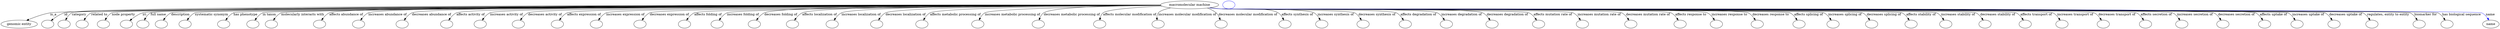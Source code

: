 digraph {
	graph [bb="0,0,8832.2,122"];
	node [label="\N"];
	"macromolecular machine"	 [height=0.5,
		label="macromolecular machine",
		pos="4243.9,104",
		width=2.7701];
	"genomic entity"	 [height=0.5,
		pos="62.909,18",
		width=1.7475];
	"macromolecular machine" -> "genomic entity"	 [label=is_a,
		lp="207.18,61",
		pos="e,94.646,33.617 4144,103.59 3530.4,101.04 295.4,86.716 195.36,68 163.65,62.069 129.65,49.079 104.03,37.826"];
	id	 [color=black,
		height=0.5,
		label="",
		pos="170.91,18",
		width=0.75];
	"macromolecular machine" -> id	 [color=black,
		label=id,
		lp="258.35,61",
		pos="e,187.92,32.364 4143.9,103.84 3534.8,102.76 348.37,95.782 252.02,68 231.69,62.138 211.43,49.654 196.24,38.627",
		style=solid];
	category	 [color=black,
		height=0.5,
		label="",
		pos="242.91,18",
		width=0.75];
	"macromolecular machine" -> category	 [color=black,
		label=category,
		lp="309.01,61",
		pos="e,252.06,35.323 4143.8,103.66 3532.7,101.52 329.68,89.266 284.72,68 273.75,62.815 264.64,53.206 257.75,43.787",
		style=solid];
	"related to"	 [color=black,
		height=0.5,
		label="",
		pos="314.91,18",
		width=0.75];
	"macromolecular machine" -> "related to"	 [color=black,
		label="related to",
		lp="380.14,61",
		pos="e,323.01,35.284 4144.1,103.67 3539.9,101.59 397.16,89.759 353.44,68 343.03,62.82 334.63,53.346 328.36,44.027",
		style=solid];
	"node property"	 [color=black,
		height=0.5,
		label="",
		pos="387.91,18",
		width=0.75];
	"macromolecular machine" -> "node property"	 [color=black,
		label="node property",
		lp="465.98,61",
		pos="e,396.12,35.288 4144,103.65 3546.5,101.47 469.66,89.241 426.77,68 416.31,62.824 407.85,53.351 401.52,44.031",
		style=solid];
	iri	 [color=black,
		height=0.5,
		label="",
		pos="459.91,18",
		width=0.75];
	"macromolecular machine" -> iri	 [color=black,
		label=iri,
		lp="545.13,61",
		pos="e,476.31,32.354 4144.1,103.78 3561.8,102.44 627.35,94.355 538.47,68 518.64,62.122 499.02,49.637 484.34,38.614",
		style=solid];
	"full name"	 [color=black,
		height=0.5,
		label="",
		pos="531.91,18",
		width=0.75];
	"macromolecular machine" -> "full name"	 [color=black,
		label="full name",
		lp="598.54,61",
		pos="e,540.4,35.297 4144,103.6 3560.2,101.22 612.93,88.173 571.65,68 560.97,62.782 552.27,53.168 545.76,43.754",
		style=solid];
	description	 [color=black,
		height=0.5,
		label="",
		pos="603.91,18",
		width=0.75];
	"macromolecular machine" -> description	 [color=black,
		label=description,
		lp="678.01,61",
		pos="e,613.38,35.329 4143.8,103.56 3566.4,100.95 687.44,87.002 646.7,68 635.6,62.823 626.3,53.215 619.23,43.795",
		style=solid];
	"systematic synonym"	 [color=black,
		height=0.5,
		label="",
		pos="685.91,18",
		width=0.75];
	"macromolecular machine" -> "systematic synonym"	 [color=black,
		label="systematic synonym",
		lp="789.88,61",
		pos="e,696.07,34.865 4143.8,103.51 3574.9,100.67 772.02,85.802 731.97,68 720.13,62.734 709.97,52.784 702.23,43.138",
		style=solid];
	"has phenotype"	 [color=black,
		height=0.5,
		label="",
		pos="822.91,18",
		width=0.75];
	"macromolecular machine" -> "has phenotype"	 [color=black,
		label="has phenotype",
		lp="909.15,61",
		pos="e,832.9,34.858 4144.1,103.48 3589.2,100.49 906.78,85.195 868.43,68 856.66,62.726 846.62,52.774 838.98,43.129",
		style=solid];
	"in taxon"	 [color=black,
		height=0.5,
		label="",
		pos="923.91,18",
		width=0.75];
	"macromolecular machine" -> "in taxon"	 [color=black,
		label="in taxon",
		lp="995.66,61",
		pos="e,934.81,34.882 4144,103.95 3603.2,103.57 1047.1,100.07 972.42,68 960.09,62.704 949.34,52.608 941.11,42.867",
		style=solid];
	"molecularly interacts with"	 [color=black,
		height=0.5,
		label="",
		pos="995.91,18",
		width=0.75];
	"macromolecular machine" -> "molecularly interacts with"	 [color=black,
		label="molecularly interacts with",
		lp="1113,61",
		pos="e,1005.7,35.334 4143.9,103.43 3605.8,100.28 1075.9,84.62 1039.7,68 1028.4,62.776 1018.8,53.026 1011.5,43.513",
		style=solid];
	"affects abundance of"	 [color=black,
		height=0.5,
		label="",
		pos="1162.9,18",
		width=0.75];
	"macromolecular machine" -> "affects abundance of"	 [color=black,
		label="affects abundance of",
		lp="1267.7,61",
		pos="e,1173.2,34.86 4144.1,103.89 3627.5,103.2 1277.9,98.395 1209.3,68 1197.4,62.729 1187.2,52.778 1179.4,43.133",
		style=solid];
	"increases abundance of"	 [color=black,
		height=0.5,
		label="",
		pos="1301.9,18",
		width=0.75];
	"macromolecular machine" -> "increases abundance of"	 [color=black,
		label="increases abundance of",
		lp="1413.8,61",
		pos="e,1312.1,34.856 4144.2,103.84 3642.2,102.88 1413.3,97.022 1348.1,68 1336.2,62.723 1326,52.771 1318.3,43.127",
		style=solid];
	"decreases abundance of"	 [color=black,
		height=0.5,
		label="",
		pos="1454.9,18",
		width=0.75];
	"macromolecular machine" -> "decreases abundance of"	 [color=black,
		label="decreases abundance of",
		lp="1567,61",
		pos="e,1465,34.85 4143.9,103.77 3657.7,102.51 1562.2,95.516 1500.8,68 1489,62.715 1478.8,52.762 1471.1,43.119",
		style=solid];
	"affects activity of"	 [color=black,
		height=0.5,
		label="",
		pos="1609.9,18",
		width=0.75];
	"macromolecular machine" -> "affects activity of"	 [color=black,
		label="affects activity of",
		lp="1705.8,61",
		pos="e,1620.1,34.85 4144.2,103.68 3675.6,102.06 1714,93.742 1656.2,68 1644.3,62.715 1634.1,52.762 1626.3,43.119",
		style=solid];
	"increases activity of"	 [color=black,
		height=0.5,
		label="",
		pos="1730.9,18",
		width=0.75];
	"macromolecular machine" -> "increases activity of"	 [color=black,
		label="increases activity of",
		lp="1833.9,61",
		pos="e,1741.1,34.845 4143.9,103.62 3688.7,101.73 1831.8,92.544 1777,68 1765.1,62.709 1755,52.755 1747.2,43.113",
		style=solid];
	"decreases activity of"	 [color=black,
		height=0.5,
		label="",
		pos="1865.9,18",
		width=0.75];
	"macromolecular machine" -> "decreases activity of"	 [color=black,
		label="decreases activity of",
		lp="1969,61",
		pos="e,1876,34.838 4143.9,103.53 3704.4,101.34 1963.2,91.22 1911.6,68 1899.9,62.7 1889.8,52.745 1882.1,43.104",
		style=solid];
	"affects expression of"	 [color=black,
		height=0.5,
		label="",
		pos="2002.9,18",
		width=0.75];
	"macromolecular machine" -> "affects expression of"	 [color=black,
		label="affects expression of",
		lp="2106.7,61",
		pos="e,2012.9,34.831 4144.1,103.44 3721.3,100.93 2096.6,89.87 2048.3,68 2036.6,62.691 2026.6,52.734 2018.9,43.095",
		style=solid];
	"increases expression of"	 [color=black,
		height=0.5,
		label="",
		pos="2141.9,18",
		width=0.75];
	"macromolecular machine" -> "increases expression of"	 [color=black,
		label="increases expression of",
		lp="2252.8,61",
		pos="e,2151.8,34.824 4144,103.33 3738.2,100.46 2232.1,88.464 2187.1,68 2175.4,62.681 2165.4,52.723 2157.8,43.086",
		style=solid];
	"decreases expression of"	 [color=black,
		height=0.5,
		label="",
		pos="2294.9,18",
		width=0.75];
	"macromolecular machine" -> "decreases expression of"	 [color=black,
		label="decreases expression of",
		lp="2406,61",
		pos="e,2304.7,34.815 4144,103.19 3757.6,99.91 2381.1,86.926 2339.7,68 2328.1,62.669 2318.2,52.71 2310.7,43.074",
		style=solid];
	"affects folding of"	 [color=black,
		height=0.5,
		label="",
		pos="2449.9,18",
		width=0.75];
	"macromolecular machine" -> "affects folding of"	 [color=black,
		label="affects folding of",
		lp="2543,61",
		pos="e,2459.7,34.807 4144.1,103.02 3778.6,99.277 2532.4,85.288 2494.7,68 2483.1,62.66 2473.2,52.699 2465.7,43.065",
		style=solid];
	"increases folding of"	 [color=black,
		height=0.5,
		label="",
		pos="2568.9,18",
		width=0.75];
	"macromolecular machine" -> "increases folding of"	 [color=black,
		label="increases folding of",
		lp="2669.1,61",
		pos="e,2578.6,34.798 4144.3,102.87 3795.6,98.768 2648.4,84.087 2613.5,68 2601.9,62.648 2592,52.686 2584.6,43.054",
		style=solid];
	"decreases folding of"	 [color=black,
		height=0.5,
		label="",
		pos="2701.9,18",
		width=0.75];
	"macromolecular machine" -> "decreases folding of"	 [color=black,
		label="decreases folding of",
		lp="2803.3,61",
		pos="e,2711.9,35.281 4144.1,103.79 3819.4,102.81 2809.5,97.411 2746.2,68 2734.8,62.709 2725.1,52.948 2717.7,43.446",
		style=solid];
	"affects localization of"	 [color=black,
		height=0.5,
		label="",
		pos="2837.9,18",
		width=0.75];
	"macromolecular machine" -> "affects localization of"	 [color=black,
		label="affects localization of",
		lp="2941.4,61",
		pos="e,2847.5,35.258 4144.1,103.57 3839.3,101.98 2937.7,94.987 2880.9,68 2869.8,62.734 2860.5,53.112 2853.4,43.706",
		style=solid];
	"increases localization of"	 [color=black,
		height=0.5,
		label="",
		pos="2981.9,18",
		width=0.75];
	"macromolecular machine" -> "increases localization of"	 [color=black,
		label="increases localization of",
		lp="3091.5,61",
		pos="e,2991.1,35.233 4144.2,103.28 3861.8,100.95 3073.6,92.305 3023.6,68 3012.7,62.702 3003.7,53.075 2996.8,43.673",
		style=solid];
	"decreases localization of"	 [color=black,
		height=0.5,
		label="",
		pos="3139.9,18",
		width=0.75];
	"macromolecular machine" -> "decreases localization of"	 [color=black,
		label="decreases localization of",
		lp="3249.7,61",
		pos="e,3148.7,35.201 4144.3,102.86 3888.1,99.64 3223,89.265 3180.3,68 3169.6,62.663 3160.8,53.029 3154.1,43.633",
		style=solid];
	"affects metabolic processing of"	 [color=black,
		height=0.5,
		label="",
		pos="3300.9,18",
		width=0.75];
	"macromolecular machine" -> "affects metabolic processing of"	 [color=black,
		label="affects metabolic processing of",
		lp="3426.1,61",
		pos="e,3309.1,35.641 4144.3,102.32 3916.4,98.17 3373.8,86.407 3338.6,68 3328.5,62.727 3320.4,53.419 3314.3,44.251",
		style=solid];
	"increases metabolic processing of"	 [color=black,
		height=0.5,
		label="",
		pos="3497.9,18",
		width=0.75];
	"macromolecular machine" -> "increases metabolic processing of"	 [color=black,
		label="increases metabolic processing of",
		lp="3625.2,61",
		pos="e,3504.4,35.532 4145,101.38 3955.3,96.031 3556.5,83.065 3530.4,68 3521.2,62.708 3514.2,53.647 3509,44.68",
		style=solid];
	"decreases metabolic processing of"	 [color=black,
		height=0.5,
		label="",
		pos="3709.9,18",
		width=0.75];
	"macromolecular machine" -> "decreases metabolic processing of"	 [color=black,
		label="decreases metabolic processing of",
		lp="3831.3,61",
		pos="e,3714.1,35.829 4144.5,102.2 4006,98.908 3768.2,90.086 3735,68 3727.1,62.676 3721.5,54.013 3717.7,45.381",
		style=solid];
	"affects molecular modification of"	 [color=black,
		height=0.5,
		label="",
		pos="3923.9,18",
		width=0.75];
	"macromolecular machine" -> "affects molecular modification of"	 [color=black,
		label="affects molecular modification of",
		lp="4032.9,61",
		pos="e,3924.6,36.415 4149.6,98.047 4066,91.943 3955,81.45 3938.9,68 3932.5,62.592 3928.8,54.534 3926.6,46.457",
		style=solid];
	"increases molecular modification of"	 [color=black,
		height=0.5,
		label="",
		pos="4132.9,18",
		width=0.75];
	"macromolecular machine" -> "increases molecular modification of"	 [color=black,
		label="increases molecular modification of",
		lp="4234,61",
		pos="e,4128.4,35.813 4180.7,90.078 4159.6,84.089 4140,76.505 4133.7,68 4129.1,61.755 4127.6,53.777 4127.6,46.036",
		style=solid];
	"decreases molecular modification of"	 [color=black,
		height=0.5,
		label="",
		pos="4355.9,18",
		width=0.75];
	"macromolecular machine" -> "decreases molecular modification of"	 [color=black,
		label="decreases molecular modification of",
		lp="4445.2,61",
		pos="e,4351.6,36.187 4300.7,89.02 4312.7,83.851 4324.6,77.006 4333.9,68 4340.2,61.908 4344.8,53.698 4348.2,45.693",
		style=solid];
	"affects synthesis of"	 [color=black,
		height=0.5,
		label="",
		pos="4581.9,18",
		width=0.75];
	"macromolecular machine" -> "affects synthesis of"	 [color=black,
		label="affects synthesis of",
		lp="4618.4,61",
		pos="e,4575.7,35.848 4315.6,91.393 4328,89.43 4340.8,87.545 4352.9,86 4396.7,80.397 4513.3,91.215 4550.9,68 4559.7,62.583 4566.4,53.665 \
4571.2,44.848",
		style=solid];
	"increases synthesis of"	 [color=black,
		height=0.5,
		label="",
		pos="4711.9,18",
		width=0.75];
	"macromolecular machine" -> "increases synthesis of"	 [color=black,
		label="increases synthesis of",
		lp="4752.6,61",
		pos="e,4704.3,35.555 4314.4,91.216 4327.2,89.225 4340.4,87.375 4352.9,86 4388.6,82.066 4644.4,85.271 4675.9,68 4685.6,62.68 4693.4,53.49 \
4699.1,44.427",
		style=solid];
	"decreases synthesis of"	 [color=black,
		height=0.5,
		label="",
		pos="4855.9,18",
		width=0.75];
	"macromolecular machine" -> "decreases synthesis of"	 [color=black,
		label="decreases synthesis of",
		lp="4896.7,61",
		pos="e,4847.6,35.165 4313.8,91.131 4326.8,89.123 4340.2,87.289 4352.9,86 4404.2,80.787 4771,91.531 4816.9,68 4827.3,62.673 4835.8,53.174 \
4842.1,43.876",
		style=solid];
	"affects degradation of"	 [color=black,
		height=0.5,
		label="",
		pos="5002.9,18",
		width=0.75];
	"macromolecular machine" -> "affects degradation of"	 [color=black,
		label="affects degradation of",
		lp="5041.8,61",
		pos="e,4994.3,35.215 4313.5,91.08 4326.6,89.063 4340.1,87.239 4352.9,86 4420.4,79.461 4902.2,98.272 4962.9,68 4973.6,62.68 4982.3,53.05 \
4988.9,43.651",
		style=solid];
	"increases degradation of"	 [color=black,
		height=0.5,
		label="",
		pos="5147.9,18",
		width=0.75];
	"macromolecular machine" -> "increases degradation of"	 [color=black,
		label="increases degradation of",
		lp="5192.9,61",
		pos="e,5139,35.25 4313.5,91.021 4326.6,89.009 4340.1,87.203 4352.9,86 4394.6,82.077 5069.3,86.373 5106.9,68 5117.7,62.724 5126.7,53.1 \
5133.4,43.695",
		style=solid];
	"decreases degradation of"	 [color=black,
		height=0.5,
		label="",
		pos="5306.9,18",
		width=0.75];
	"macromolecular machine" -> "decreases degradation of"	 [color=black,
		label="decreases degradation of",
		lp="5353.1,61",
		pos="e,5297.7,35.278 4313.2,91.023 4326.3,88.997 4340,87.185 4352.9,86 4403.4,81.36 5219.2,89.857 5264.9,68 5275.9,62.759 5285,53.141 \
5291.9,43.731",
		style=solid];
	"affects mutation rate of"	 [color=black,
		height=0.5,
		label="",
		pos="5467.9,18",
		width=0.75];
	"macromolecular machine" -> "affects mutation rate of"	 [color=black,
		label="affects mutation rate of",
		lp="5509.9,61",
		pos="e,5458.7,35.291 4313.2,90.992 4326.3,88.969 4340,87.166 4352.9,86 4412.3,80.629 5372.1,93.634 5425.9,68 5436.9,62.775 5446,53.16 \
5453,43.747",
		style=solid];
	"increases mutation rate of"	 [color=black,
		height=0.5,
		label="",
		pos="5620.9,18",
		width=0.75];
	"macromolecular machine" -> "increases mutation rate of"	 [color=black,
		label="increases mutation rate of",
		lp="5670,61",
		pos="e,5611.7,35.3 4313.2,90.97 4326.3,88.949 4340,87.153 4352.9,86 4420.8,79.934 5517.4,97.224 5578.9,68 5589.9,62.787 5599,53.174 5606,\
43.759",
		style=solid];
	"decreases mutation rate of"	 [color=black,
		height=0.5,
		label="",
		pos="5787.9,18",
		width=0.75];
	"macromolecular machine" -> "decreases mutation rate of"	 [color=black,
		label="decreases mutation rate of",
		lp="5838.2,61",
		pos="e,5778.7,35.308 4312.9,90.996 4326.1,88.959 4339.9,87.15 4352.9,86 4391.5,82.588 5710.9,84.571 5745.9,68 5756.9,62.796 5766,53.185 \
5773,43.769",
		style=solid];
	"affects response to"	 [color=black,
		height=0.5,
		label="",
		pos="5957.9,18",
		width=0.75];
	"macromolecular machine" -> "affects response to"	 [color=black,
		label="affects response to",
		lp="5986.9,61",
		pos="e,5948.7,35.314 4312.9,90.981 4326.1,88.946 4339.9,87.141 4352.9,86 4396.2,82.202 5876.7,86.566 5915.9,68 5926.9,62.804 5936,53.194 \
5943,43.776",
		style=solid];
	"increases response to"	 [color=black,
		height=0.5,
		label="",
		pos="6084.9,18",
		width=0.75];
	"macromolecular machine" -> "increases response to"	 [color=black,
		label="increases response to",
		lp="6121,61",
		pos="e,6075.7,35.318 4312.9,90.972 4326.1,88.937 4339.9,87.135 4352.9,86 4399.7,81.913 6000.5,88.056 6042.9,68 6053.9,62.809 6063,53.199 \
6070,43.781",
		style=solid];
	"decreases response to"	 [color=black,
		height=0.5,
		label="",
		pos="6225.9,18",
		width=0.75];
	"macromolecular machine" -> "decreases response to"	 [color=black,
		label="decreases response to",
		lp="6263.2,61",
		pos="e,6216.7,35.322 4312.9,90.964 4326.1,88.93 4339.9,87.13 4352.9,86 4403.6,81.593 6137.9,89.71 6183.9,68 6194.9,62.813 6204,53.205 \
6211,43.786",
		style=solid];
	"affects splicing of"	 [color=black,
		height=0.5,
		label="",
		pos="6369.9,18",
		width=0.75];
	"macromolecular machine" -> "affects splicing of"	 [color=black,
		label="affects splicing of",
		lp="6396.9,61",
		pos="e,6360.7,35.325 4312.9,90.956 4326.1,88.923 4339.9,87.125 4352.9,86 4407.6,81.266 6278.3,91.4 6327.9,68 6338.9,62.817 6348,53.209 \
6355,43.79",
		style=solid];
	"increases splicing of"	 [color=black,
		height=0.5,
		label="",
		pos="6492.9,18",
		width=0.75];
	"macromolecular machine" -> "increases splicing of"	 [color=black,
		label="increases splicing of",
		lp="6527.1,61",
		pos="e,6483.7,35.327 4312.9,90.95 4326.1,88.918 4339.9,87.122 4352.9,86 4411,80.987 6398.2,92.843 6450.9,68 6461.9,62.82 6471.1,53.213 \
6478,43.793",
		style=solid];
	"decreases splicing of"	 [color=black,
		height=0.5,
		label="",
		pos="6629.9,18",
		width=0.75];
	"macromolecular machine" -> "decreases splicing of"	 [color=black,
		label="decreases splicing of",
		lp="6665.2,61",
		pos="e,6620.7,35.33 4312.9,90.945 4326.1,88.913 4339.9,87.118 4352.9,86 4414.8,80.676 6531.7,94.45 6587.9,68 6598.9,62.823 6608.1,53.216 \
6615,43.796",
		style=solid];
	"affects stability of"	 [color=black,
		height=0.5,
		label="",
		pos="6769.9,18",
		width=0.75];
	"macromolecular machine" -> "affects stability of"	 [color=black,
		label="affects stability of",
		lp="6797.3,61",
		pos="e,6760.7,35.332 4312.9,90.94 4326.1,88.908 4339.9,87.115 4352.9,86 4418.6,80.358 6668.2,96.092 6727.9,68 6738.9,62.826 6748.1,53.219 \
6755,43.798",
		style=solid];
	"increases stability of"	 [color=black,
		height=0.5,
		label="",
		pos="6893.9,18",
		width=0.75];
	"macromolecular machine" -> "increases stability of"	 [color=black,
		label="increases stability of",
		lp="6928.4,61",
		pos="e,6884.7,35.334 4312.9,90.936 4326.1,88.905 4339.9,87.113 4352.9,86 4422.1,80.077 6789.1,97.547 6851.9,68 6862.9,62.828 6872.1,53.221 \
6879,43.801",
		style=solid];
	"decreases stability of"	 [color=black,
		height=0.5,
		label="",
		pos="7031.9,18",
		width=0.75];
	"macromolecular machine" -> "decreases stability of"	 [color=black,
		label="decreases stability of",
		lp="7067.6,61",
		pos="e,7022.7,35.335 4312.9,90.932 4326.1,88.901 4339.9,87.11 4352.9,86 4389.4,82.882 6956.8,83.583 6989.9,68 7000.9,62.83 7010.1,53.224 \
7017,43.803",
		style=solid];
	"affects transport of"	 [color=black,
		height=0.5,
		label="",
		pos="7171.9,18",
		width=0.75];
	"macromolecular machine" -> "affects transport of"	 [color=black,
		label="affects transport of",
		lp="7201.7,61",
		pos="e,7162.7,35.337 4312.9,90.928 4326.1,88.898 4339.9,87.108 4352.9,86 4391.3,82.723 7095,84.404 7129.9,68 7140.9,62.832 7150.1,53.226 \
7157,43.805",
		style=solid];
	"increases transport of"	 [color=black,
		height=0.5,
		label="",
		pos="7299.9,18",
		width=0.75];
	"macromolecular machine" -> "increases transport of"	 [color=black,
		label="increases transport of",
		lp="7336.8,61",
		pos="e,7290.7,35.338 4312.9,90.925 4326.1,88.895 4339.9,87.106 4352.9,86 4393.1,82.577 7221.4,85.155 7257.9,68 7268.9,62.833 7278.1,53.228 \
7285,43.806",
		style=solid];
	"decreases transport of"	 [color=black,
		height=0.5,
		label="",
		pos="7442.9,18",
		width=0.75];
	"macromolecular machine" -> "decreases transport of"	 [color=black,
		label="decreases transport of",
		lp="7480.9,61",
		pos="e,7433.7,35.339 4312.9,90.922 4326.1,88.892 4339.9,87.104 4352.9,86 4395.1,82.415 7362.6,85.994 7400.9,68 7411.9,62.835 7421.1,53.23 \
7428,43.808",
		style=solid];
	"affects secretion of"	 [color=black,
		height=0.5,
		label="",
		pos="7587.9,18",
		width=0.75];
	"macromolecular machine" -> "affects secretion of"	 [color=black,
		label="affects secretion of",
		lp="7618,61",
		pos="e,7578.7,35.34 4312.9,90.919 4326.1,88.89 4339.9,87.103 4352.9,86 4397.1,82.25 7505.8,86.845 7545.9,68 7556.9,62.836 7566.1,53.231 \
7573,43.809",
		style=solid];
	"increases secretion of"	 [color=black,
		height=0.5,
		label="",
		pos="7716.9,18",
		width=0.75];
	"macromolecular machine" -> "increases secretion of"	 [color=black,
		label="increases secretion of",
		lp="7754.2,61",
		pos="e,7707.7,35.341 4312.9,90.917 4326.1,88.888 4339.9,87.101 4352.9,86 4398.9,82.104 7633.1,87.602 7674.9,68 7685.9,62.838 7695.1,53.233 \
7702,43.81",
		style=solid];
	"decreases secretion of"	 [color=black,
		height=0.5,
		label="",
		pos="7859.9,18",
		width=0.75];
	"macromolecular machine" -> "decreases secretion of"	 [color=black,
		label="decreases secretion of",
		lp="7898.3,61",
		pos="e,7850.7,35.342 4312.9,90.915 4326.1,88.885 4339.9,87.1 4352.9,86 4400.9,81.942 7774.3,88.44 7817.9,68 7828.9,62.839 7838.1,53.234 \
7845,43.812",
		style=solid];
	"affects uptake of"	 [color=black,
		height=0.5,
		label="",
		pos="8005.9,18",
		width=0.75];
	"macromolecular machine" -> "affects uptake of"	 [color=black,
		label="affects uptake of",
		lp="8029.4,61",
		pos="e,7996.7,35.343 4312.9,90.913 4326.1,88.883 4339.9,87.098 4352.9,86 4402.9,81.776 7918.5,89.297 7963.9,68 7974.9,62.84 7984.1,53.235 \
7991,43.813",
		style=solid];
	"increases uptake of"	 [color=black,
		height=0.5,
		label="",
		pos="8121.9,18",
		width=0.75];
	"macromolecular machine" -> "increases uptake of"	 [color=black,
		label="increases uptake of",
		lp="8152.6,61",
		pos="e,8112.7,35.344 4312.9,90.911 4326.1,88.882 4339.9,87.097 4352.9,86 4404.5,81.644 8033,89.977 8079.9,68 8090.9,62.841 8100.1,53.236 \
8107,43.814",
		style=solid];
	"decreases uptake of"	 [color=black,
		height=0.5,
		label="",
		pos="8251.9,18",
		width=0.75];
	"macromolecular machine" -> "decreases uptake of"	 [color=black,
		label="decreases uptake of",
		lp="8283.7,61",
		pos="e,8242.7,35.345 4312.9,90.909 4326.1,88.88 4339.9,87.096 4352.9,86 4406.3,81.497 8161.4,90.74 8209.9,68 8220.9,62.842 8230.1,53.238 \
8237,43.815",
		style=solid];
	"regulates, entity to entity"	 [color=black,
		height=0.5,
		label="",
		pos="8384.9,18",
		width=0.75];
	"macromolecular machine" -> "regulates, entity to entity"	 [color=black,
		label="regulates, entity to entity",
		lp="8431.5,61",
		pos="e,8375.7,35.345 4312.9,90.908 4326.1,88.879 4339.9,87.095 4352.9,86 4408.1,81.346 8292.7,91.52 8342.9,68 8353.9,62.843 8363.1,53.239 \
8370,43.816",
		style=solid];
	"biomarker for"	 [color=black,
		height=0.5,
		label="",
		pos="8546.9,18",
		width=0.75];
	"macromolecular machine" -> "biomarker for"	 [color=black,
		label="biomarker for",
		lp="8562.6,61",
		pos="e,8537.7,35.346 4312.6,90.951 4325.9,88.903 4339.8,87.102 4352.9,86 4410.4,81.162 8452.7,92.471 8504.9,68 8515.9,62.844 8525.1,53.24 \
8532,43.817",
		style=solid];
	"has biological sequence"	 [color=black,
		height=0.5,
		label="",
		pos="8646.9,18",
		width=0.75];
	"macromolecular machine" -> "has biological sequence"	 [color=black,
		label="has biological sequence",
		lp="8690.4,61",
		pos="e,8637.7,35.347 4312.6,90.949 4325.9,88.902 4339.8,87.102 4352.9,86 4411.8,81.048 8551.4,93.057 8604.9,68 8615.9,62.844 8625.1,53.24 \
8632,43.817",
		style=solid];
	name	 [height=0.5,
		pos="8802.9,18",
		width=0.81271];
	"macromolecular machine" -> name	 [color=blue,
		label=name,
		lp="8794.1,61",
		pos="e,8793.7,35.347 4312.6,90.948 4325.9,88.901 4339.8,87.101 4352.9,86 4413.9,80.871 8705.5,93.972 8760.9,68 8771.9,62.845 8781.1,53.241 \
8788,43.818",
		style=solid];
	"macromolecular machine name"	 [color=blue,
		height=0.5,
		label="",
		pos="4388.9,104",
		width=0.75];
}
